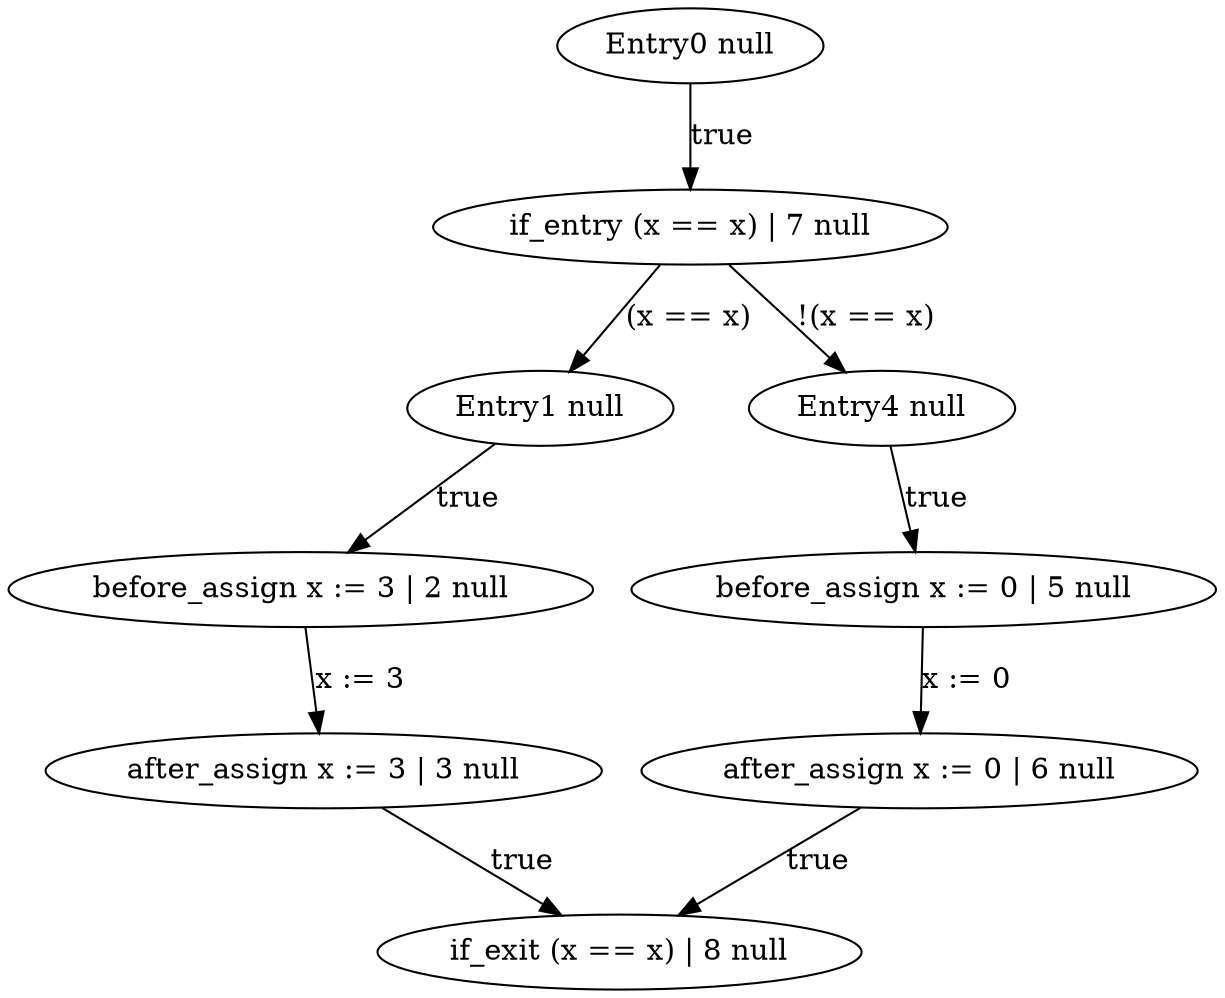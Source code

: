 digraph g {
"Entry0 null"->"if_entry (x == x) | 7 null"[label="true"]

"if_entry (x == x) | 7 null"->"Entry1 null"[label="(x == x)"]
"if_entry (x == x) | 7 null"->"Entry4 null"[label="!(x == x)"]

"Entry1 null"->"before_assign x := 3 | 2 null"[label="true"]

"before_assign x := 3 | 2 null"->"after_assign x := 3 | 3 null"[label="x := 3"]

"after_assign x := 3 | 3 null"->"if_exit (x == x) | 8 null"[label="true"]

"Entry4 null"->"before_assign x := 0 | 5 null"[label="true"]

"before_assign x := 0 | 5 null"->"after_assign x := 0 | 6 null"[label="x := 0"]

"after_assign x := 0 | 6 null"->"if_exit (x == x) | 8 null"[label="true"]



}
